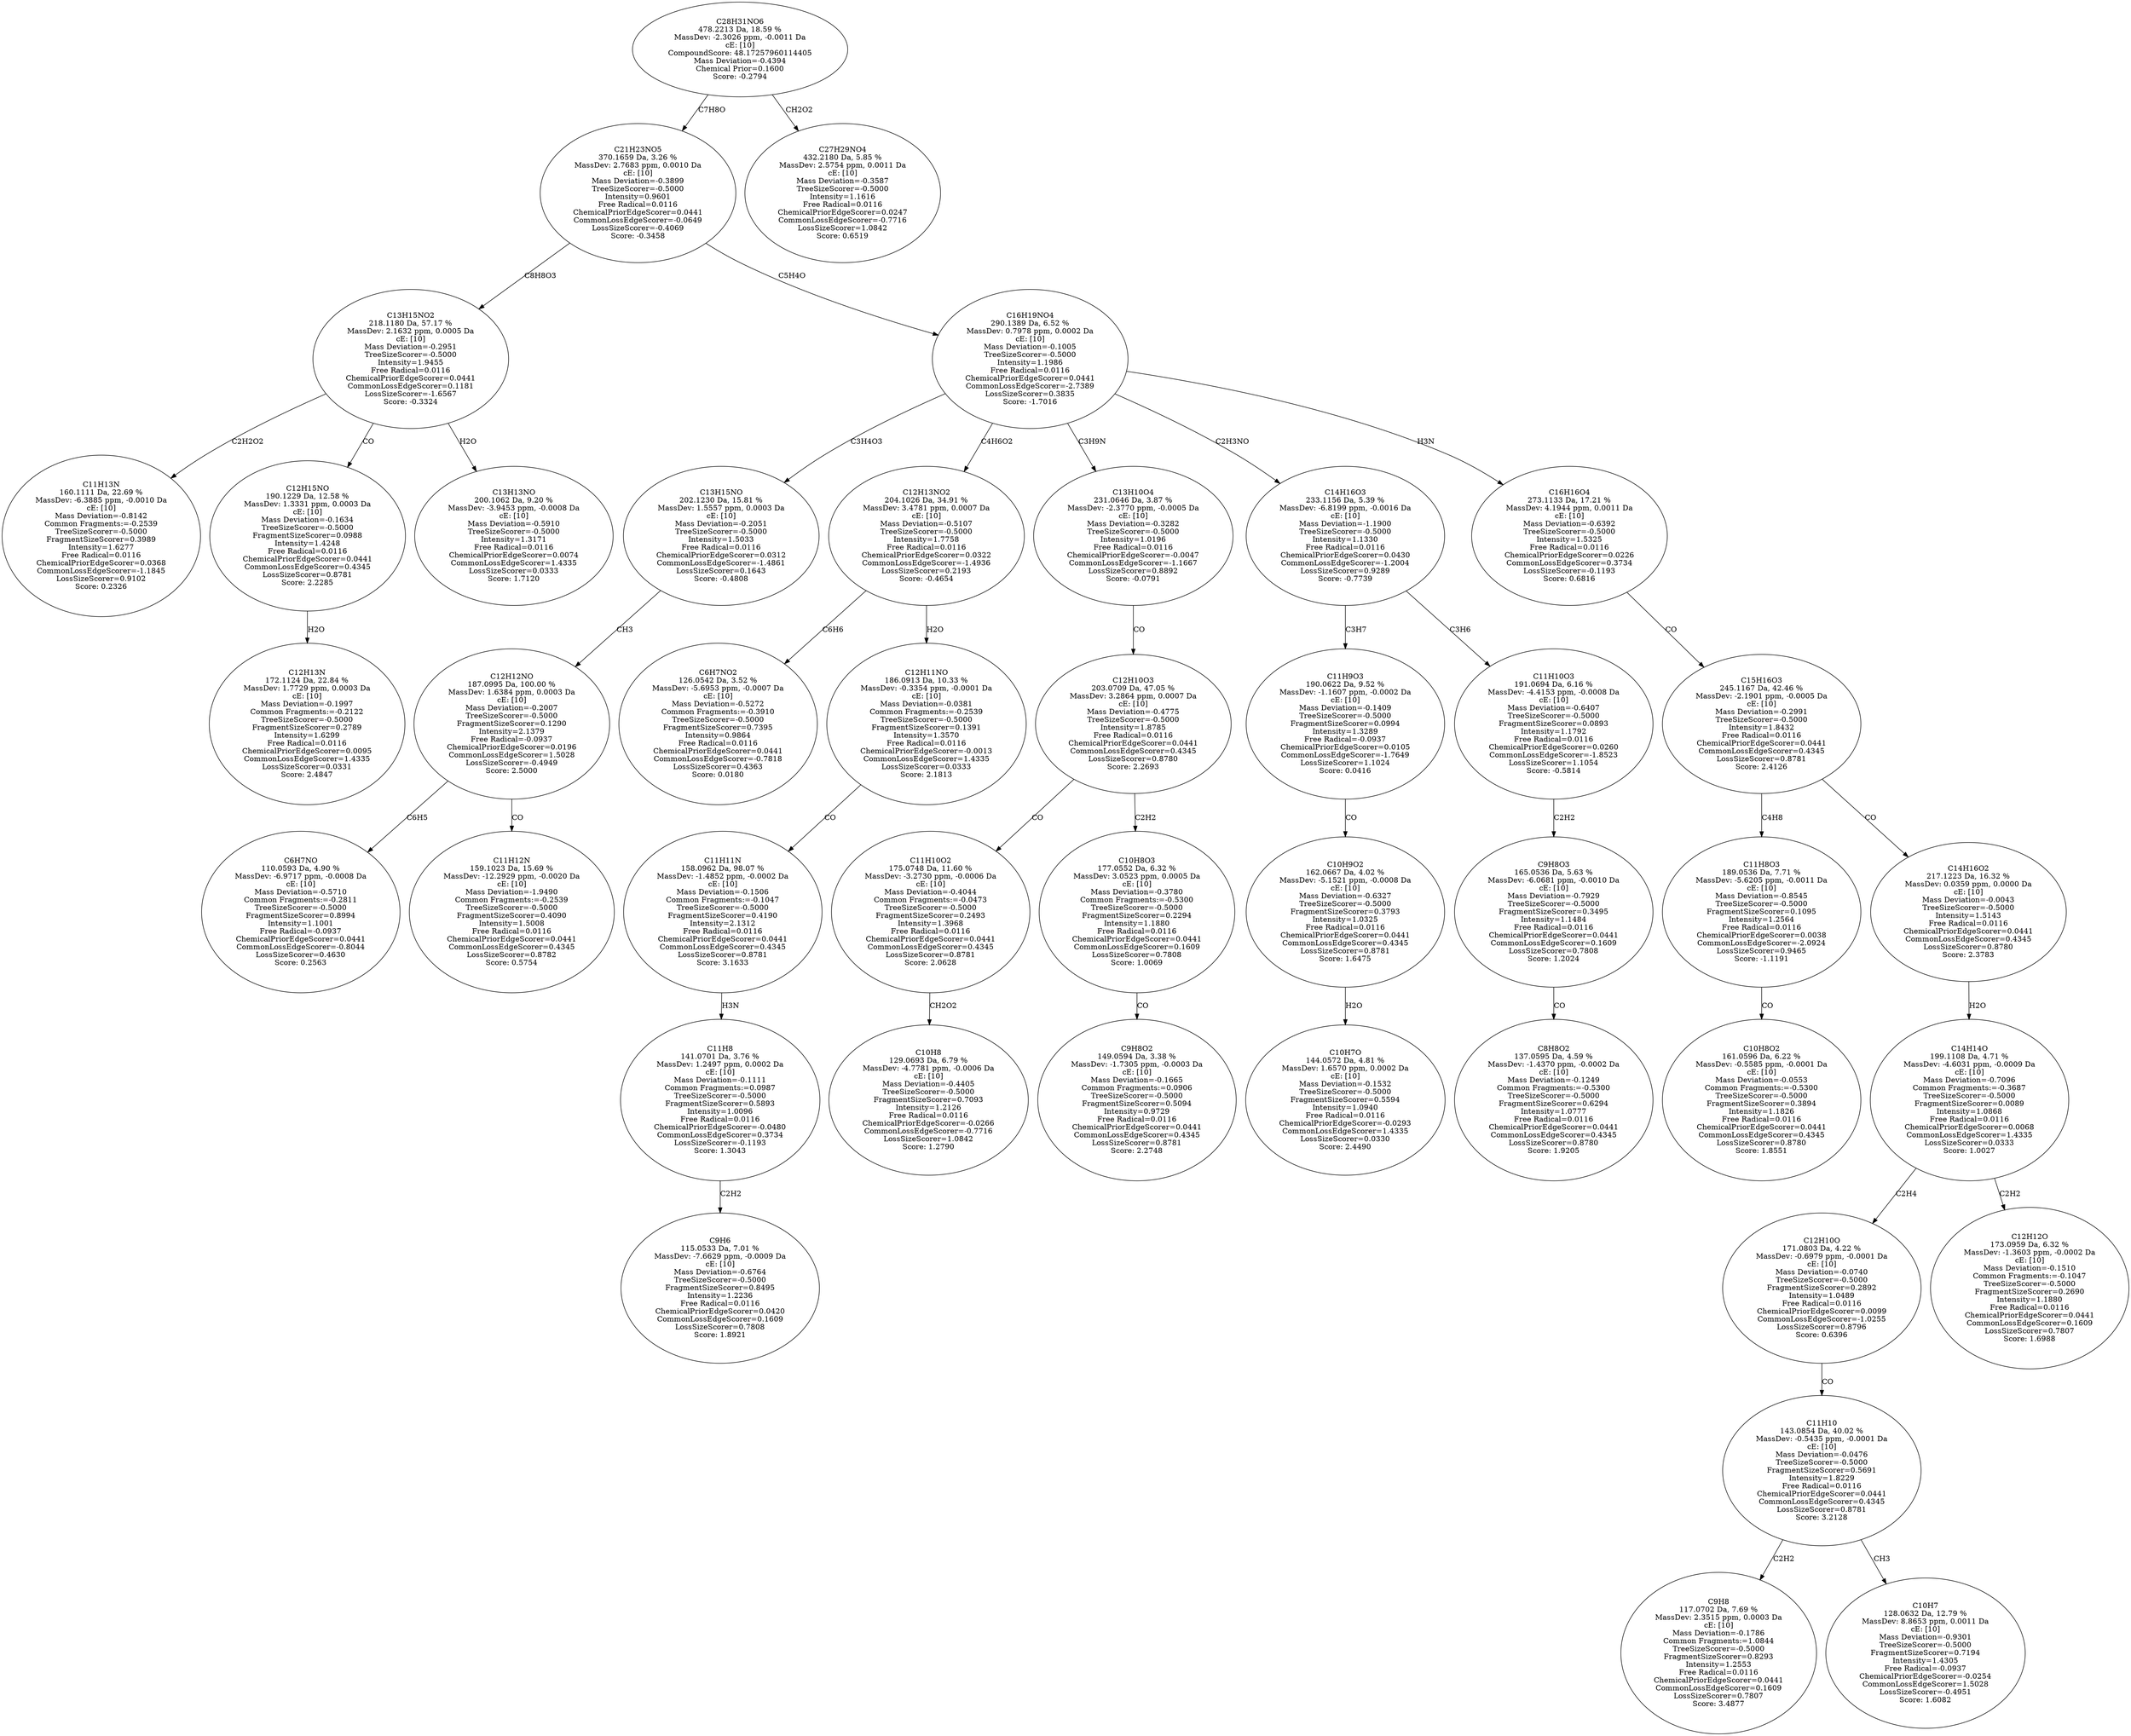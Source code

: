 strict digraph {
v1 [label="C11H13N\n160.1111 Da, 22.69 %\nMassDev: -6.3885 ppm, -0.0010 Da\ncE: [10]\nMass Deviation=-0.8142\nCommon Fragments:=-0.2539\nTreeSizeScorer=-0.5000\nFragmentSizeScorer=0.3989\nIntensity=1.6277\nFree Radical=0.0116\nChemicalPriorEdgeScorer=0.0368\nCommonLossEdgeScorer=-1.1845\nLossSizeScorer=0.9102\nScore: 0.2326"];
v2 [label="C12H13N\n172.1124 Da, 22.84 %\nMassDev: 1.7729 ppm, 0.0003 Da\ncE: [10]\nMass Deviation=-0.1997\nCommon Fragments:=-0.2122\nTreeSizeScorer=-0.5000\nFragmentSizeScorer=0.2789\nIntensity=1.6299\nFree Radical=0.0116\nChemicalPriorEdgeScorer=0.0095\nCommonLossEdgeScorer=1.4335\nLossSizeScorer=0.0331\nScore: 2.4847"];
v3 [label="C12H15NO\n190.1229 Da, 12.58 %\nMassDev: 1.3331 ppm, 0.0003 Da\ncE: [10]\nMass Deviation=-0.1634\nTreeSizeScorer=-0.5000\nFragmentSizeScorer=0.0988\nIntensity=1.4248\nFree Radical=0.0116\nChemicalPriorEdgeScorer=0.0441\nCommonLossEdgeScorer=0.4345\nLossSizeScorer=0.8781\nScore: 2.2285"];
v4 [label="C13H13NO\n200.1062 Da, 9.20 %\nMassDev: -3.9453 ppm, -0.0008 Da\ncE: [10]\nMass Deviation=-0.5910\nTreeSizeScorer=-0.5000\nIntensity=1.3171\nFree Radical=0.0116\nChemicalPriorEdgeScorer=0.0074\nCommonLossEdgeScorer=1.4335\nLossSizeScorer=0.0333\nScore: 1.7120"];
v5 [label="C13H15NO2\n218.1180 Da, 57.17 %\nMassDev: 2.1632 ppm, 0.0005 Da\ncE: [10]\nMass Deviation=-0.2951\nTreeSizeScorer=-0.5000\nIntensity=1.9455\nFree Radical=0.0116\nChemicalPriorEdgeScorer=0.0441\nCommonLossEdgeScorer=0.1181\nLossSizeScorer=-1.6567\nScore: -0.3324"];
v6 [label="C6H7NO\n110.0593 Da, 4.90 %\nMassDev: -6.9717 ppm, -0.0008 Da\ncE: [10]\nMass Deviation=-0.5710\nCommon Fragments:=-0.2811\nTreeSizeScorer=-0.5000\nFragmentSizeScorer=0.8994\nIntensity=1.1001\nFree Radical=-0.0937\nChemicalPriorEdgeScorer=0.0441\nCommonLossEdgeScorer=-0.8044\nLossSizeScorer=0.4630\nScore: 0.2563"];
v7 [label="C11H12N\n159.1023 Da, 15.69 %\nMassDev: -12.2929 ppm, -0.0020 Da\ncE: [10]\nMass Deviation=-1.9490\nCommon Fragments:=-0.2539\nTreeSizeScorer=-0.5000\nFragmentSizeScorer=0.4090\nIntensity=1.5008\nFree Radical=0.0116\nChemicalPriorEdgeScorer=0.0441\nCommonLossEdgeScorer=0.4345\nLossSizeScorer=0.8782\nScore: 0.5754"];
v8 [label="C12H12NO\n187.0995 Da, 100.00 %\nMassDev: 1.6384 ppm, 0.0003 Da\ncE: [10]\nMass Deviation=-0.2007\nTreeSizeScorer=-0.5000\nFragmentSizeScorer=0.1290\nIntensity=2.1379\nFree Radical=-0.0937\nChemicalPriorEdgeScorer=0.0196\nCommonLossEdgeScorer=1.5028\nLossSizeScorer=-0.4949\nScore: 2.5000"];
v9 [label="C13H15NO\n202.1230 Da, 15.81 %\nMassDev: 1.5557 ppm, 0.0003 Da\ncE: [10]\nMass Deviation=-0.2051\nTreeSizeScorer=-0.5000\nIntensity=1.5033\nFree Radical=0.0116\nChemicalPriorEdgeScorer=0.0312\nCommonLossEdgeScorer=-1.4861\nLossSizeScorer=0.1643\nScore: -0.4808"];
v10 [label="C6H7NO2\n126.0542 Da, 3.52 %\nMassDev: -5.6953 ppm, -0.0007 Da\ncE: [10]\nMass Deviation=-0.5272\nCommon Fragments:=-0.3910\nTreeSizeScorer=-0.5000\nFragmentSizeScorer=0.7395\nIntensity=0.9864\nFree Radical=0.0116\nChemicalPriorEdgeScorer=0.0441\nCommonLossEdgeScorer=-0.7818\nLossSizeScorer=0.4363\nScore: 0.0180"];
v11 [label="C9H6\n115.0533 Da, 7.01 %\nMassDev: -7.6629 ppm, -0.0009 Da\ncE: [10]\nMass Deviation=-0.6764\nTreeSizeScorer=-0.5000\nFragmentSizeScorer=0.8495\nIntensity=1.2236\nFree Radical=0.0116\nChemicalPriorEdgeScorer=0.0420\nCommonLossEdgeScorer=0.1609\nLossSizeScorer=0.7808\nScore: 1.8921"];
v12 [label="C11H8\n141.0701 Da, 3.76 %\nMassDev: 1.2497 ppm, 0.0002 Da\ncE: [10]\nMass Deviation=-0.1111\nCommon Fragments:=0.0987\nTreeSizeScorer=-0.5000\nFragmentSizeScorer=0.5893\nIntensity=1.0096\nFree Radical=0.0116\nChemicalPriorEdgeScorer=-0.0480\nCommonLossEdgeScorer=0.3734\nLossSizeScorer=-0.1193\nScore: 1.3043"];
v13 [label="C11H11N\n158.0962 Da, 98.07 %\nMassDev: -1.4852 ppm, -0.0002 Da\ncE: [10]\nMass Deviation=-0.1506\nCommon Fragments:=-0.1047\nTreeSizeScorer=-0.5000\nFragmentSizeScorer=0.4190\nIntensity=2.1312\nFree Radical=0.0116\nChemicalPriorEdgeScorer=0.0441\nCommonLossEdgeScorer=0.4345\nLossSizeScorer=0.8781\nScore: 3.1633"];
v14 [label="C12H11NO\n186.0913 Da, 10.33 %\nMassDev: -0.3354 ppm, -0.0001 Da\ncE: [10]\nMass Deviation=-0.0381\nCommon Fragments:=-0.2539\nTreeSizeScorer=-0.5000\nFragmentSizeScorer=0.1391\nIntensity=1.3570\nFree Radical=0.0116\nChemicalPriorEdgeScorer=-0.0013\nCommonLossEdgeScorer=1.4335\nLossSizeScorer=0.0333\nScore: 2.1813"];
v15 [label="C12H13NO2\n204.1026 Da, 34.91 %\nMassDev: 3.4781 ppm, 0.0007 Da\ncE: [10]\nMass Deviation=-0.5107\nTreeSizeScorer=-0.5000\nIntensity=1.7758\nFree Radical=0.0116\nChemicalPriorEdgeScorer=0.0322\nCommonLossEdgeScorer=-1.4936\nLossSizeScorer=0.2193\nScore: -0.4654"];
v16 [label="C10H8\n129.0693 Da, 6.79 %\nMassDev: -4.7781 ppm, -0.0006 Da\ncE: [10]\nMass Deviation=-0.4405\nTreeSizeScorer=-0.5000\nFragmentSizeScorer=0.7093\nIntensity=1.2126\nFree Radical=0.0116\nChemicalPriorEdgeScorer=-0.0266\nCommonLossEdgeScorer=-0.7716\nLossSizeScorer=1.0842\nScore: 1.2790"];
v17 [label="C11H10O2\n175.0748 Da, 11.60 %\nMassDev: -3.2730 ppm, -0.0006 Da\ncE: [10]\nMass Deviation=-0.4044\nCommon Fragments:=-0.0473\nTreeSizeScorer=-0.5000\nFragmentSizeScorer=0.2493\nIntensity=1.3968\nFree Radical=0.0116\nChemicalPriorEdgeScorer=0.0441\nCommonLossEdgeScorer=0.4345\nLossSizeScorer=0.8781\nScore: 2.0628"];
v18 [label="C9H8O2\n149.0594 Da, 3.38 %\nMassDev: -1.7305 ppm, -0.0003 Da\ncE: [10]\nMass Deviation=-0.1665\nCommon Fragments:=0.0906\nTreeSizeScorer=-0.5000\nFragmentSizeScorer=0.5094\nIntensity=0.9729\nFree Radical=0.0116\nChemicalPriorEdgeScorer=0.0441\nCommonLossEdgeScorer=0.4345\nLossSizeScorer=0.8781\nScore: 2.2748"];
v19 [label="C10H8O3\n177.0552 Da, 6.32 %\nMassDev: 3.0523 ppm, 0.0005 Da\ncE: [10]\nMass Deviation=-0.3780\nCommon Fragments:=-0.5300\nTreeSizeScorer=-0.5000\nFragmentSizeScorer=0.2294\nIntensity=1.1880\nFree Radical=0.0116\nChemicalPriorEdgeScorer=0.0441\nCommonLossEdgeScorer=0.1609\nLossSizeScorer=0.7808\nScore: 1.0069"];
v20 [label="C12H10O3\n203.0709 Da, 47.05 %\nMassDev: 3.2864 ppm, 0.0007 Da\ncE: [10]\nMass Deviation=-0.4775\nTreeSizeScorer=-0.5000\nIntensity=1.8785\nFree Radical=0.0116\nChemicalPriorEdgeScorer=0.0441\nCommonLossEdgeScorer=0.4345\nLossSizeScorer=0.8780\nScore: 2.2693"];
v21 [label="C13H10O4\n231.0646 Da, 3.87 %\nMassDev: -2.3770 ppm, -0.0005 Da\ncE: [10]\nMass Deviation=-0.3282\nTreeSizeScorer=-0.5000\nIntensity=1.0196\nFree Radical=0.0116\nChemicalPriorEdgeScorer=-0.0047\nCommonLossEdgeScorer=-1.1667\nLossSizeScorer=0.8892\nScore: -0.0791"];
v22 [label="C10H7O\n144.0572 Da, 4.81 %\nMassDev: 1.6570 ppm, 0.0002 Da\ncE: [10]\nMass Deviation=-0.1532\nTreeSizeScorer=-0.5000\nFragmentSizeScorer=0.5594\nIntensity=1.0940\nFree Radical=0.0116\nChemicalPriorEdgeScorer=-0.0293\nCommonLossEdgeScorer=1.4335\nLossSizeScorer=0.0330\nScore: 2.4490"];
v23 [label="C10H9O2\n162.0667 Da, 4.02 %\nMassDev: -5.1521 ppm, -0.0008 Da\ncE: [10]\nMass Deviation=-0.6327\nTreeSizeScorer=-0.5000\nFragmentSizeScorer=0.3793\nIntensity=1.0325\nFree Radical=0.0116\nChemicalPriorEdgeScorer=0.0441\nCommonLossEdgeScorer=0.4345\nLossSizeScorer=0.8781\nScore: 1.6475"];
v24 [label="C11H9O3\n190.0622 Da, 9.52 %\nMassDev: -1.1607 ppm, -0.0002 Da\ncE: [10]\nMass Deviation=-0.1409\nTreeSizeScorer=-0.5000\nFragmentSizeScorer=0.0994\nIntensity=1.3289\nFree Radical=-0.0937\nChemicalPriorEdgeScorer=0.0105\nCommonLossEdgeScorer=-1.7649\nLossSizeScorer=1.1024\nScore: 0.0416"];
v25 [label="C8H8O2\n137.0595 Da, 4.59 %\nMassDev: -1.4370 ppm, -0.0002 Da\ncE: [10]\nMass Deviation=-0.1249\nCommon Fragments:=-0.5300\nTreeSizeScorer=-0.5000\nFragmentSizeScorer=0.6294\nIntensity=1.0777\nFree Radical=0.0116\nChemicalPriorEdgeScorer=0.0441\nCommonLossEdgeScorer=0.4345\nLossSizeScorer=0.8780\nScore: 1.9205"];
v26 [label="C9H8O3\n165.0536 Da, 5.63 %\nMassDev: -6.0681 ppm, -0.0010 Da\ncE: [10]\nMass Deviation=-0.7929\nTreeSizeScorer=-0.5000\nFragmentSizeScorer=0.3495\nIntensity=1.1484\nFree Radical=0.0116\nChemicalPriorEdgeScorer=0.0441\nCommonLossEdgeScorer=0.1609\nLossSizeScorer=0.7808\nScore: 1.2024"];
v27 [label="C11H10O3\n191.0694 Da, 6.16 %\nMassDev: -4.4153 ppm, -0.0008 Da\ncE: [10]\nMass Deviation=-0.6407\nTreeSizeScorer=-0.5000\nFragmentSizeScorer=0.0893\nIntensity=1.1792\nFree Radical=0.0116\nChemicalPriorEdgeScorer=0.0260\nCommonLossEdgeScorer=-1.8523\nLossSizeScorer=1.1054\nScore: -0.5814"];
v28 [label="C14H16O3\n233.1156 Da, 5.39 %\nMassDev: -6.8199 ppm, -0.0016 Da\ncE: [10]\nMass Deviation=-1.1900\nTreeSizeScorer=-0.5000\nIntensity=1.1330\nFree Radical=0.0116\nChemicalPriorEdgeScorer=0.0430\nCommonLossEdgeScorer=-1.2004\nLossSizeScorer=0.9289\nScore: -0.7739"];
v29 [label="C10H8O2\n161.0596 Da, 6.22 %\nMassDev: -0.5585 ppm, -0.0001 Da\ncE: [10]\nMass Deviation=-0.0553\nCommon Fragments:=-0.5300\nTreeSizeScorer=-0.5000\nFragmentSizeScorer=0.3894\nIntensity=1.1826\nFree Radical=0.0116\nChemicalPriorEdgeScorer=0.0441\nCommonLossEdgeScorer=0.4345\nLossSizeScorer=0.8780\nScore: 1.8551"];
v30 [label="C11H8O3\n189.0536 Da, 7.71 %\nMassDev: -5.6205 ppm, -0.0011 Da\ncE: [10]\nMass Deviation=-0.8545\nTreeSizeScorer=-0.5000\nFragmentSizeScorer=0.1095\nIntensity=1.2564\nFree Radical=0.0116\nChemicalPriorEdgeScorer=0.0038\nCommonLossEdgeScorer=-2.0924\nLossSizeScorer=0.9465\nScore: -1.1191"];
v31 [label="C9H8\n117.0702 Da, 7.69 %\nMassDev: 2.3515 ppm, 0.0003 Da\ncE: [10]\nMass Deviation=-0.1786\nCommon Fragments:=1.0844\nTreeSizeScorer=-0.5000\nFragmentSizeScorer=0.8293\nIntensity=1.2553\nFree Radical=0.0116\nChemicalPriorEdgeScorer=0.0441\nCommonLossEdgeScorer=0.1609\nLossSizeScorer=0.7807\nScore: 3.4877"];
v32 [label="C10H7\n128.0632 Da, 12.79 %\nMassDev: 8.8653 ppm, 0.0011 Da\ncE: [10]\nMass Deviation=-0.9301\nTreeSizeScorer=-0.5000\nFragmentSizeScorer=0.7194\nIntensity=1.4305\nFree Radical=-0.0937\nChemicalPriorEdgeScorer=-0.0254\nCommonLossEdgeScorer=1.5028\nLossSizeScorer=-0.4951\nScore: 1.6082"];
v33 [label="C11H10\n143.0854 Da, 40.02 %\nMassDev: -0.5435 ppm, -0.0001 Da\ncE: [10]\nMass Deviation=-0.0476\nTreeSizeScorer=-0.5000\nFragmentSizeScorer=0.5691\nIntensity=1.8229\nFree Radical=0.0116\nChemicalPriorEdgeScorer=0.0441\nCommonLossEdgeScorer=0.4345\nLossSizeScorer=0.8781\nScore: 3.2128"];
v34 [label="C12H10O\n171.0803 Da, 4.22 %\nMassDev: -0.6979 ppm, -0.0001 Da\ncE: [10]\nMass Deviation=-0.0740\nTreeSizeScorer=-0.5000\nFragmentSizeScorer=0.2892\nIntensity=1.0489\nFree Radical=0.0116\nChemicalPriorEdgeScorer=0.0099\nCommonLossEdgeScorer=-1.0255\nLossSizeScorer=0.8796\nScore: 0.6396"];
v35 [label="C12H12O\n173.0959 Da, 6.32 %\nMassDev: -1.3603 ppm, -0.0002 Da\ncE: [10]\nMass Deviation=-0.1510\nCommon Fragments:=-0.1047\nTreeSizeScorer=-0.5000\nFragmentSizeScorer=0.2690\nIntensity=1.1880\nFree Radical=0.0116\nChemicalPriorEdgeScorer=0.0441\nCommonLossEdgeScorer=0.1609\nLossSizeScorer=0.7807\nScore: 1.6988"];
v36 [label="C14H14O\n199.1108 Da, 4.71 %\nMassDev: -4.6031 ppm, -0.0009 Da\ncE: [10]\nMass Deviation=-0.7096\nCommon Fragments:=-0.3687\nTreeSizeScorer=-0.5000\nFragmentSizeScorer=0.0089\nIntensity=1.0868\nFree Radical=0.0116\nChemicalPriorEdgeScorer=0.0068\nCommonLossEdgeScorer=1.4335\nLossSizeScorer=0.0333\nScore: 1.0027"];
v37 [label="C14H16O2\n217.1223 Da, 16.32 %\nMassDev: 0.0359 ppm, 0.0000 Da\ncE: [10]\nMass Deviation=-0.0043\nTreeSizeScorer=-0.5000\nIntensity=1.5143\nFree Radical=0.0116\nChemicalPriorEdgeScorer=0.0441\nCommonLossEdgeScorer=0.4345\nLossSizeScorer=0.8780\nScore: 2.3783"];
v38 [label="C15H16O3\n245.1167 Da, 42.46 %\nMassDev: -2.1901 ppm, -0.0005 Da\ncE: [10]\nMass Deviation=-0.2991\nTreeSizeScorer=-0.5000\nIntensity=1.8432\nFree Radical=0.0116\nChemicalPriorEdgeScorer=0.0441\nCommonLossEdgeScorer=0.4345\nLossSizeScorer=0.8781\nScore: 2.4126"];
v39 [label="C16H16O4\n273.1133 Da, 17.21 %\nMassDev: 4.1944 ppm, 0.0011 Da\ncE: [10]\nMass Deviation=-0.6392\nTreeSizeScorer=-0.5000\nIntensity=1.5325\nFree Radical=0.0116\nChemicalPriorEdgeScorer=0.0226\nCommonLossEdgeScorer=0.3734\nLossSizeScorer=-0.1193\nScore: 0.6816"];
v40 [label="C16H19NO4\n290.1389 Da, 6.52 %\nMassDev: 0.7978 ppm, 0.0002 Da\ncE: [10]\nMass Deviation=-0.1005\nTreeSizeScorer=-0.5000\nIntensity=1.1986\nFree Radical=0.0116\nChemicalPriorEdgeScorer=0.0441\nCommonLossEdgeScorer=-2.7389\nLossSizeScorer=0.3835\nScore: -1.7016"];
v41 [label="C21H23NO5\n370.1659 Da, 3.26 %\nMassDev: 2.7683 ppm, 0.0010 Da\ncE: [10]\nMass Deviation=-0.3899\nTreeSizeScorer=-0.5000\nIntensity=0.9601\nFree Radical=0.0116\nChemicalPriorEdgeScorer=0.0441\nCommonLossEdgeScorer=-0.0649\nLossSizeScorer=-0.4069\nScore: -0.3458"];
v42 [label="C27H29NO4\n432.2180 Da, 5.85 %\nMassDev: 2.5754 ppm, 0.0011 Da\ncE: [10]\nMass Deviation=-0.3587\nTreeSizeScorer=-0.5000\nIntensity=1.1616\nFree Radical=0.0116\nChemicalPriorEdgeScorer=0.0247\nCommonLossEdgeScorer=-0.7716\nLossSizeScorer=1.0842\nScore: 0.6519"];
v43 [label="C28H31NO6\n478.2213 Da, 18.59 %\nMassDev: -2.3026 ppm, -0.0011 Da\ncE: [10]\nCompoundScore: 48.17257960114405\nMass Deviation=-0.4394\nChemical Prior=0.1600\nScore: -0.2794"];
v5 -> v1 [label="C2H2O2"];
v3 -> v2 [label="H2O"];
v5 -> v3 [label="CO"];
v5 -> v4 [label="H2O"];
v41 -> v5 [label="C8H8O3"];
v8 -> v6 [label="C6H5"];
v8 -> v7 [label="CO"];
v9 -> v8 [label="CH3"];
v40 -> v9 [label="C3H4O3"];
v15 -> v10 [label="C6H6"];
v12 -> v11 [label="C2H2"];
v13 -> v12 [label="H3N"];
v14 -> v13 [label="CO"];
v15 -> v14 [label="H2O"];
v40 -> v15 [label="C4H6O2"];
v17 -> v16 [label="CH2O2"];
v20 -> v17 [label="CO"];
v19 -> v18 [label="CO"];
v20 -> v19 [label="C2H2"];
v21 -> v20 [label="CO"];
v40 -> v21 [label="C3H9N"];
v23 -> v22 [label="H2O"];
v24 -> v23 [label="CO"];
v28 -> v24 [label="C3H7"];
v26 -> v25 [label="CO"];
v27 -> v26 [label="C2H2"];
v28 -> v27 [label="C3H6"];
v40 -> v28 [label="C2H3NO"];
v30 -> v29 [label="CO"];
v38 -> v30 [label="C4H8"];
v33 -> v31 [label="C2H2"];
v33 -> v32 [label="CH3"];
v34 -> v33 [label="CO"];
v36 -> v34 [label="C2H4"];
v36 -> v35 [label="C2H2"];
v37 -> v36 [label="H2O"];
v38 -> v37 [label="CO"];
v39 -> v38 [label="CO"];
v40 -> v39 [label="H3N"];
v41 -> v40 [label="C5H4O"];
v43 -> v41 [label="C7H8O"];
v43 -> v42 [label="CH2O2"];
}